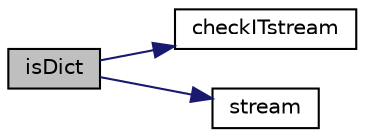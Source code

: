 digraph "isDict"
{
  bgcolor="transparent";
  edge [fontname="Helvetica",fontsize="10",labelfontname="Helvetica",labelfontsize="10"];
  node [fontname="Helvetica",fontsize="10",shape=record];
  rankdir="LR";
  Node1 [label="isDict",height=0.2,width=0.4,color="black", fillcolor="grey75", style="filled" fontcolor="black"];
  Node1 -> Node2 [color="midnightblue",fontsize="10",style="solid",fontname="Helvetica"];
  Node2 [label="checkITstream",height=0.2,width=0.4,color="black",URL="$classFoam_1_1entry.html#a5cc23beb8a453c468636358f81cad004",tooltip="Check after reading if the input token stream has unconsumed tokens remaining or if there were no tok..."];
  Node1 -> Node3 [color="midnightblue",fontsize="10",style="solid",fontname="Helvetica"];
  Node3 [label="stream",height=0.2,width=0.4,color="black",URL="$classFoam_1_1entry.html#a3af18be98df6d673e0a40a4e38c350d1",tooltip="Return token stream, if entry is a primitive entry. "];
}
